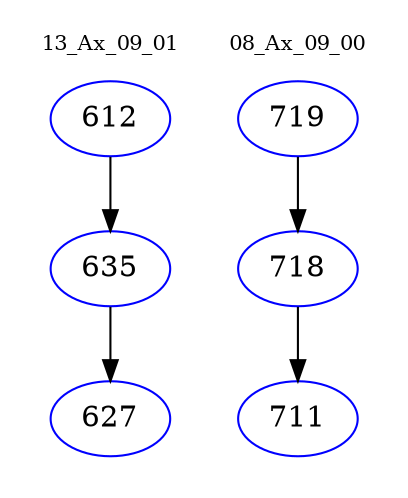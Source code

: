 digraph{
subgraph cluster_0 {
color = white
label = "13_Ax_09_01";
fontsize=10;
T0_612 [label="612", color="blue"]
T0_612 -> T0_635 [color="black"]
T0_635 [label="635", color="blue"]
T0_635 -> T0_627 [color="black"]
T0_627 [label="627", color="blue"]
}
subgraph cluster_1 {
color = white
label = "08_Ax_09_00";
fontsize=10;
T1_719 [label="719", color="blue"]
T1_719 -> T1_718 [color="black"]
T1_718 [label="718", color="blue"]
T1_718 -> T1_711 [color="black"]
T1_711 [label="711", color="blue"]
}
}
